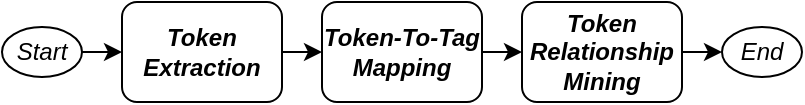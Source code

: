 <mxfile version="14.9.6" type="device"><diagram id="hkCFYtvmfuW4iKEJ1qBi" name="Pagina-1"><mxGraphModel dx="749" dy="556" grid="1" gridSize="10" guides="1" tooltips="1" connect="1" arrows="1" fold="1" page="1" pageScale="1" pageWidth="827" pageHeight="1169" math="0" shadow="0"><root><mxCell id="0"/><mxCell id="1" parent="0"/><mxCell id="onoriYHKx4KMaR5BbUgd-4" style="edgeStyle=orthogonalEdgeStyle;rounded=0;orthogonalLoop=1;jettySize=auto;html=1;exitX=1;exitY=0.5;exitDx=0;exitDy=0;entryX=0;entryY=0.5;entryDx=0;entryDy=0;" parent="1" source="onoriYHKx4KMaR5BbUgd-1" target="onoriYHKx4KMaR5BbUgd-2" edge="1"><mxGeometry relative="1" as="geometry"/></mxCell><mxCell id="onoriYHKx4KMaR5BbUgd-1" value="Token&lt;br&gt;Extraction" style="rounded=1;whiteSpace=wrap;html=1;fontStyle=3" parent="1" vertex="1"><mxGeometry x="120" y="45" width="80" height="50" as="geometry"/></mxCell><mxCell id="onoriYHKx4KMaR5BbUgd-5" style="edgeStyle=orthogonalEdgeStyle;rounded=0;orthogonalLoop=1;jettySize=auto;html=1;exitX=1;exitY=0.5;exitDx=0;exitDy=0;entryX=0;entryY=0.5;entryDx=0;entryDy=0;" parent="1" source="onoriYHKx4KMaR5BbUgd-2" target="onoriYHKx4KMaR5BbUgd-3" edge="1"><mxGeometry relative="1" as="geometry"/></mxCell><mxCell id="onoriYHKx4KMaR5BbUgd-2" value="Token-To-Tag&lt;br&gt;Mapping" style="rounded=1;whiteSpace=wrap;html=1;fontStyle=3" parent="1" vertex="1"><mxGeometry x="220" y="45" width="80" height="50" as="geometry"/></mxCell><mxCell id="onoriYHKx4KMaR5BbUgd-11" style="edgeStyle=orthogonalEdgeStyle;rounded=0;orthogonalLoop=1;jettySize=auto;html=1;exitX=1;exitY=0.5;exitDx=0;exitDy=0;entryX=0;entryY=0.5;entryDx=0;entryDy=0;" parent="1" source="onoriYHKx4KMaR5BbUgd-3" target="onoriYHKx4KMaR5BbUgd-10" edge="1"><mxGeometry relative="1" as="geometry"/></mxCell><mxCell id="onoriYHKx4KMaR5BbUgd-3" value="Token&lt;br&gt;Relationship&lt;br&gt;Mining" style="rounded=1;whiteSpace=wrap;html=1;fontStyle=3" parent="1" vertex="1"><mxGeometry x="320" y="45" width="80" height="50" as="geometry"/></mxCell><mxCell id="onoriYHKx4KMaR5BbUgd-9" style="edgeStyle=orthogonalEdgeStyle;rounded=0;orthogonalLoop=1;jettySize=auto;html=1;exitX=1;exitY=0.5;exitDx=0;exitDy=0;entryX=0;entryY=0.5;entryDx=0;entryDy=0;" parent="1" source="onoriYHKx4KMaR5BbUgd-8" target="onoriYHKx4KMaR5BbUgd-1" edge="1"><mxGeometry relative="1" as="geometry"/></mxCell><mxCell id="onoriYHKx4KMaR5BbUgd-8" value="Start" style="ellipse;whiteSpace=wrap;html=1;fontStyle=2" parent="1" vertex="1"><mxGeometry x="60" y="57.5" width="40" height="25" as="geometry"/></mxCell><mxCell id="onoriYHKx4KMaR5BbUgd-10" value="End" style="ellipse;whiteSpace=wrap;html=1;fontStyle=2" parent="1" vertex="1"><mxGeometry x="420" y="57.5" width="40" height="25" as="geometry"/></mxCell></root></mxGraphModel></diagram></mxfile>